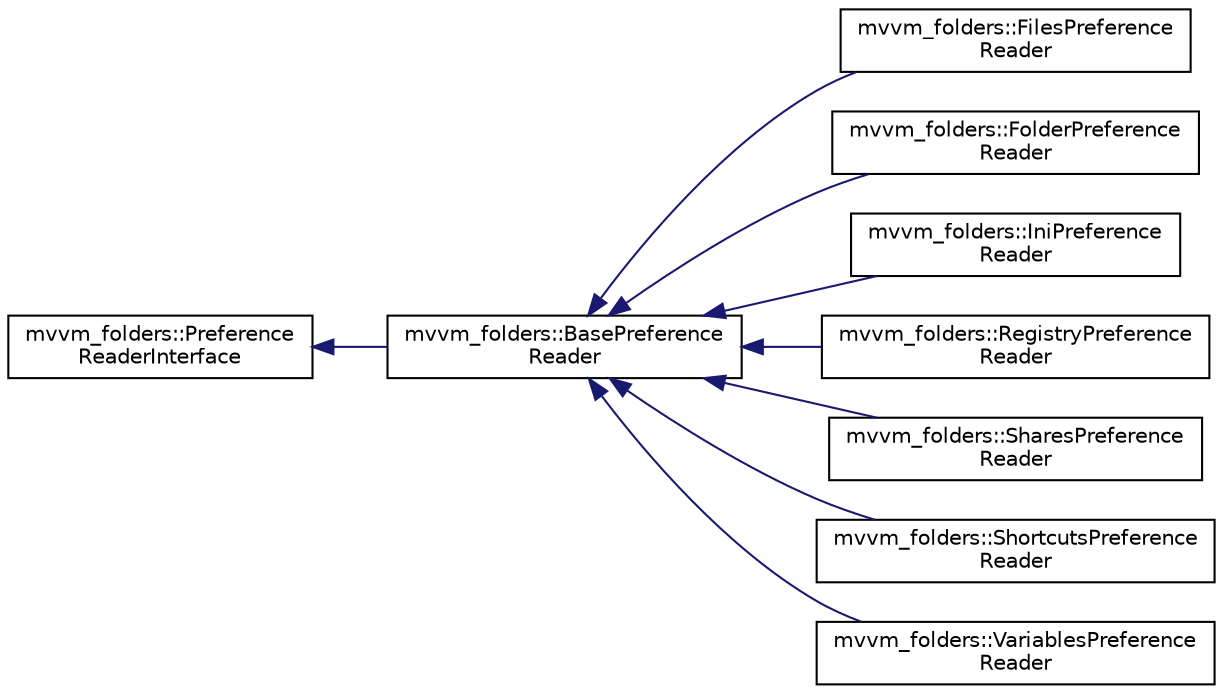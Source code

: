 digraph "Graphical Class Hierarchy"
{
 // LATEX_PDF_SIZE
  edge [fontname="Helvetica",fontsize="10",labelfontname="Helvetica",labelfontsize="10"];
  node [fontname="Helvetica",fontsize="10",shape=record];
  rankdir="LR";
  Node0 [label="mvvm_folders::Preference\lReaderInterface",height=0.2,width=0.4,color="black", fillcolor="white", style="filled",URL="$classmvvm__folders_1_1_preference_reader_interface.html",tooltip=" "];
  Node0 -> Node1 [dir="back",color="midnightblue",fontsize="10",style="solid",fontname="Helvetica"];
  Node1 [label="mvvm_folders::BasePreference\lReader",height=0.2,width=0.4,color="black", fillcolor="white", style="filled",URL="$classmvvm__folders_1_1_base_preference_reader.html",tooltip=" "];
  Node1 -> Node2 [dir="back",color="midnightblue",fontsize="10",style="solid",fontname="Helvetica"];
  Node2 [label="mvvm_folders::FilesPreference\lReader",height=0.2,width=0.4,color="black", fillcolor="white", style="filled",URL="$classmvvm__folders_1_1_files_preference_reader.html",tooltip=" "];
  Node1 -> Node3 [dir="back",color="midnightblue",fontsize="10",style="solid",fontname="Helvetica"];
  Node3 [label="mvvm_folders::FolderPreference\lReader",height=0.2,width=0.4,color="black", fillcolor="white", style="filled",URL="$classmvvm__folders_1_1_folder_preference_reader.html",tooltip=" "];
  Node1 -> Node4 [dir="back",color="midnightblue",fontsize="10",style="solid",fontname="Helvetica"];
  Node4 [label="mvvm_folders::IniPreference\lReader",height=0.2,width=0.4,color="black", fillcolor="white", style="filled",URL="$classmvvm__folders_1_1_ini_preference_reader.html",tooltip=" "];
  Node1 -> Node5 [dir="back",color="midnightblue",fontsize="10",style="solid",fontname="Helvetica"];
  Node5 [label="mvvm_folders::RegistryPreference\lReader",height=0.2,width=0.4,color="black", fillcolor="white", style="filled",URL="$classmvvm__folders_1_1_registry_preference_reader.html",tooltip=" "];
  Node1 -> Node6 [dir="back",color="midnightblue",fontsize="10",style="solid",fontname="Helvetica"];
  Node6 [label="mvvm_folders::SharesPreference\lReader",height=0.2,width=0.4,color="black", fillcolor="white", style="filled",URL="$classmvvm__folders_1_1_shares_preference_reader.html",tooltip=" "];
  Node1 -> Node7 [dir="back",color="midnightblue",fontsize="10",style="solid",fontname="Helvetica"];
  Node7 [label="mvvm_folders::ShortcutsPreference\lReader",height=0.2,width=0.4,color="black", fillcolor="white", style="filled",URL="$classmvvm__folders_1_1_shortcuts_preference_reader.html",tooltip=" "];
  Node1 -> Node8 [dir="back",color="midnightblue",fontsize="10",style="solid",fontname="Helvetica"];
  Node8 [label="mvvm_folders::VariablesPreference\lReader",height=0.2,width=0.4,color="black", fillcolor="white", style="filled",URL="$classmvvm__folders_1_1_variables_preference_reader.html",tooltip=" "];
}
